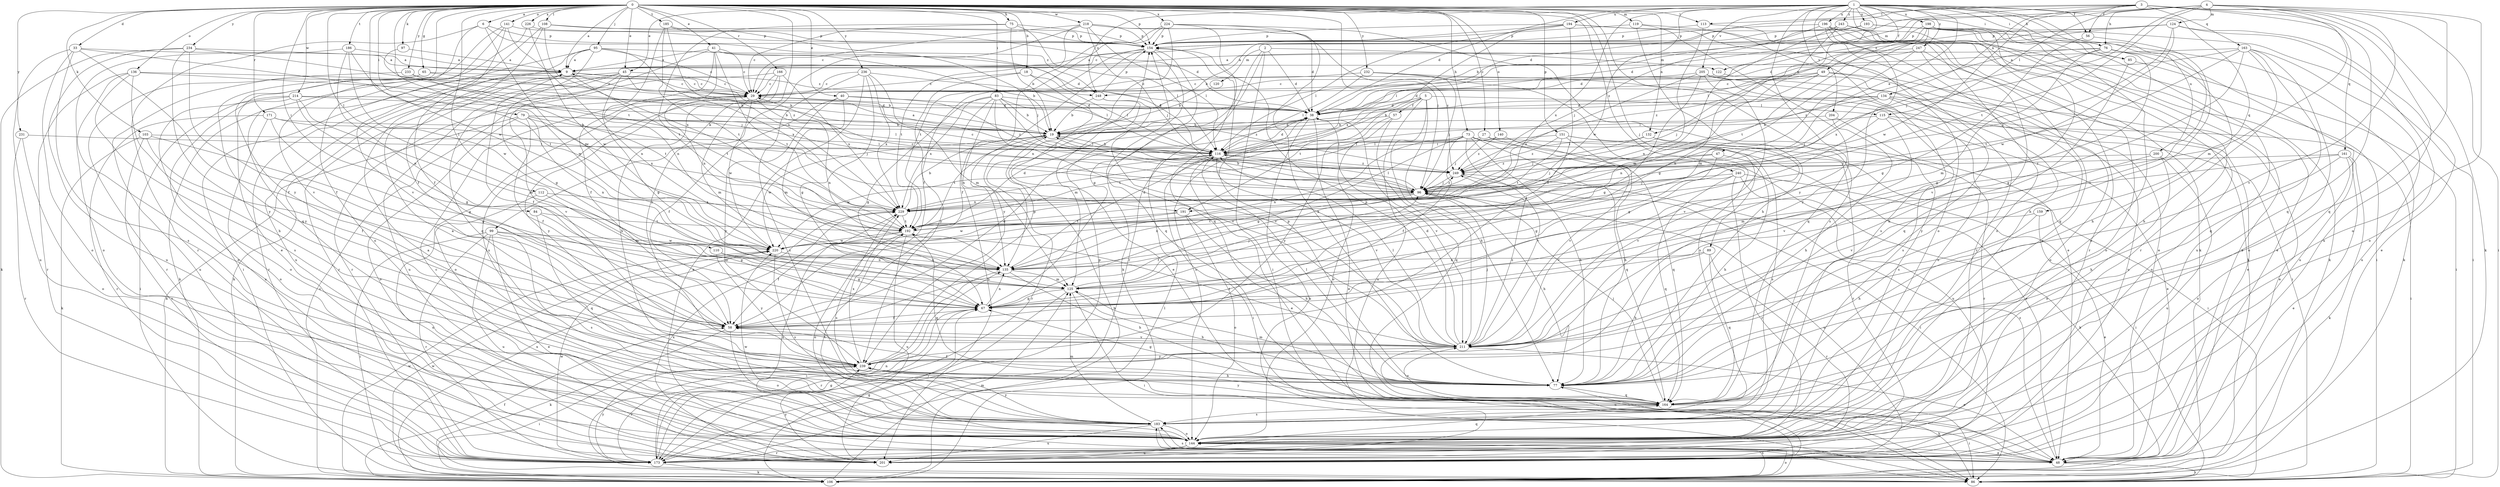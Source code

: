 strict digraph  {
0;
1;
2;
3;
4;
5;
6;
9;
18;
19;
27;
29;
33;
38;
40;
41;
45;
47;
48;
49;
56;
57;
58;
65;
67;
73;
75;
76;
77;
79;
83;
84;
85;
86;
89;
95;
96;
97;
99;
103;
106;
108;
110;
112;
113;
115;
116;
119;
120;
122;
124;
125;
132;
134;
135;
136;
140;
141;
144;
151;
154;
159;
161;
163;
164;
166;
171;
173;
183;
185;
186;
191;
192;
193;
194;
196;
198;
200;
201;
204;
205;
211;
214;
218;
220;
224;
226;
229;
231;
232;
233;
234;
236;
239;
240;
243;
247;
248;
249;
0 -> 6  [label=a];
0 -> 9  [label=a];
0 -> 18  [label=b];
0 -> 27  [label=c];
0 -> 33  [label=d];
0 -> 40  [label=e];
0 -> 41  [label=e];
0 -> 45  [label=e];
0 -> 65  [label=g];
0 -> 73  [label=h];
0 -> 75  [label=h];
0 -> 79  [label=i];
0 -> 83  [label=i];
0 -> 84  [label=i];
0 -> 85  [label=i];
0 -> 89  [label=j];
0 -> 95  [label=j];
0 -> 96  [label=j];
0 -> 97  [label=k];
0 -> 99  [label=k];
0 -> 103  [label=k];
0 -> 108  [label=l];
0 -> 110  [label=l];
0 -> 112  [label=l];
0 -> 113  [label=l];
0 -> 119  [label=m];
0 -> 132  [label=n];
0 -> 136  [label=o];
0 -> 140  [label=o];
0 -> 141  [label=o];
0 -> 151  [label=p];
0 -> 154  [label=p];
0 -> 166  [label=r];
0 -> 171  [label=r];
0 -> 183  [label=s];
0 -> 185  [label=t];
0 -> 186  [label=t];
0 -> 191  [label=t];
0 -> 214  [label=w];
0 -> 218  [label=w];
0 -> 220  [label=w];
0 -> 224  [label=x];
0 -> 226  [label=x];
0 -> 231  [label=y];
0 -> 232  [label=y];
0 -> 233  [label=y];
0 -> 234  [label=y];
0 -> 236  [label=y];
0 -> 239  [label=y];
0 -> 240  [label=z];
1 -> 38  [label=d];
1 -> 45  [label=e];
1 -> 47  [label=e];
1 -> 49  [label=f];
1 -> 56  [label=f];
1 -> 76  [label=h];
1 -> 85  [label=i];
1 -> 106  [label=k];
1 -> 132  [label=n];
1 -> 144  [label=o];
1 -> 159  [label=q];
1 -> 193  [label=u];
1 -> 194  [label=u];
1 -> 196  [label=u];
1 -> 198  [label=u];
1 -> 200  [label=u];
1 -> 204  [label=v];
1 -> 205  [label=v];
1 -> 211  [label=v];
1 -> 220  [label=w];
1 -> 229  [label=x];
1 -> 239  [label=y];
1 -> 243  [label=z];
1 -> 247  [label=z];
1 -> 248  [label=z];
2 -> 38  [label=d];
2 -> 67  [label=g];
2 -> 86  [label=i];
2 -> 120  [label=m];
2 -> 122  [label=m];
2 -> 173  [label=r];
3 -> 19  [label=b];
3 -> 38  [label=d];
3 -> 56  [label=f];
3 -> 86  [label=i];
3 -> 106  [label=k];
3 -> 113  [label=l];
3 -> 134  [label=n];
3 -> 161  [label=q];
3 -> 163  [label=q];
3 -> 164  [label=q];
3 -> 201  [label=u];
3 -> 220  [label=w];
4 -> 76  [label=h];
4 -> 96  [label=j];
4 -> 115  [label=l];
4 -> 122  [label=m];
4 -> 124  [label=m];
4 -> 125  [label=m];
4 -> 144  [label=o];
4 -> 164  [label=q];
4 -> 191  [label=t];
4 -> 211  [label=v];
4 -> 248  [label=z];
5 -> 38  [label=d];
5 -> 57  [label=f];
5 -> 77  [label=h];
5 -> 115  [label=l];
5 -> 144  [label=o];
5 -> 191  [label=t];
5 -> 201  [label=u];
5 -> 211  [label=v];
6 -> 154  [label=p];
6 -> 173  [label=r];
6 -> 211  [label=v];
6 -> 220  [label=w];
6 -> 248  [label=z];
9 -> 29  [label=c];
9 -> 58  [label=f];
9 -> 106  [label=k];
9 -> 173  [label=r];
9 -> 192  [label=t];
9 -> 248  [label=z];
18 -> 29  [label=c];
18 -> 48  [label=e];
18 -> 116  [label=l];
18 -> 239  [label=y];
19 -> 116  [label=l];
19 -> 173  [label=r];
19 -> 192  [label=t];
19 -> 220  [label=w];
27 -> 96  [label=j];
27 -> 116  [label=l];
27 -> 183  [label=s];
27 -> 211  [label=v];
29 -> 38  [label=d];
29 -> 125  [label=m];
29 -> 135  [label=n];
29 -> 144  [label=o];
29 -> 220  [label=w];
29 -> 239  [label=y];
33 -> 9  [label=a];
33 -> 58  [label=f];
33 -> 96  [label=j];
33 -> 144  [label=o];
33 -> 183  [label=s];
33 -> 201  [label=u];
38 -> 19  [label=b];
38 -> 48  [label=e];
38 -> 106  [label=k];
38 -> 211  [label=v];
40 -> 38  [label=d];
40 -> 58  [label=f];
40 -> 125  [label=m];
40 -> 239  [label=y];
40 -> 249  [label=z];
41 -> 9  [label=a];
41 -> 19  [label=b];
41 -> 29  [label=c];
41 -> 58  [label=f];
41 -> 116  [label=l];
41 -> 135  [label=n];
41 -> 164  [label=q];
41 -> 192  [label=t];
45 -> 19  [label=b];
45 -> 29  [label=c];
45 -> 67  [label=g];
45 -> 106  [label=k];
45 -> 173  [label=r];
45 -> 201  [label=u];
45 -> 211  [label=v];
47 -> 67  [label=g];
47 -> 77  [label=h];
47 -> 96  [label=j];
47 -> 249  [label=z];
48 -> 86  [label=i];
48 -> 183  [label=s];
48 -> 229  [label=x];
48 -> 249  [label=z];
49 -> 29  [label=c];
49 -> 38  [label=d];
49 -> 48  [label=e];
49 -> 96  [label=j];
49 -> 135  [label=n];
49 -> 144  [label=o];
56 -> 67  [label=g];
56 -> 77  [label=h];
57 -> 19  [label=b];
57 -> 144  [label=o];
57 -> 164  [label=q];
57 -> 239  [label=y];
58 -> 38  [label=d];
58 -> 106  [label=k];
58 -> 144  [label=o];
58 -> 211  [label=v];
65 -> 19  [label=b];
65 -> 29  [label=c];
65 -> 173  [label=r];
65 -> 239  [label=y];
67 -> 58  [label=f];
67 -> 135  [label=n];
67 -> 173  [label=r];
73 -> 48  [label=e];
73 -> 58  [label=f];
73 -> 67  [label=g];
73 -> 77  [label=h];
73 -> 116  [label=l];
73 -> 135  [label=n];
73 -> 164  [label=q];
73 -> 192  [label=t];
73 -> 201  [label=u];
73 -> 211  [label=v];
75 -> 19  [label=b];
75 -> 29  [label=c];
75 -> 116  [label=l];
75 -> 154  [label=p];
75 -> 192  [label=t];
76 -> 9  [label=a];
76 -> 67  [label=g];
76 -> 77  [label=h];
76 -> 125  [label=m];
76 -> 201  [label=u];
76 -> 229  [label=x];
76 -> 249  [label=z];
77 -> 9  [label=a];
77 -> 58  [label=f];
77 -> 67  [label=g];
77 -> 116  [label=l];
77 -> 125  [label=m];
77 -> 154  [label=p];
77 -> 164  [label=q];
79 -> 19  [label=b];
79 -> 58  [label=f];
79 -> 96  [label=j];
79 -> 106  [label=k];
79 -> 116  [label=l];
79 -> 135  [label=n];
79 -> 144  [label=o];
79 -> 229  [label=x];
83 -> 19  [label=b];
83 -> 38  [label=d];
83 -> 67  [label=g];
83 -> 96  [label=j];
83 -> 135  [label=n];
83 -> 201  [label=u];
83 -> 211  [label=v];
83 -> 229  [label=x];
83 -> 249  [label=z];
84 -> 67  [label=g];
84 -> 164  [label=q];
84 -> 192  [label=t];
85 -> 86  [label=i];
85 -> 164  [label=q];
86 -> 77  [label=h];
86 -> 220  [label=w];
89 -> 77  [label=h];
89 -> 135  [label=n];
89 -> 164  [label=q];
89 -> 173  [label=r];
95 -> 9  [label=a];
95 -> 29  [label=c];
95 -> 38  [label=d];
95 -> 67  [label=g];
95 -> 86  [label=i];
95 -> 201  [label=u];
95 -> 229  [label=x];
96 -> 19  [label=b];
96 -> 29  [label=c];
96 -> 58  [label=f];
96 -> 77  [label=h];
96 -> 116  [label=l];
96 -> 135  [label=n];
96 -> 201  [label=u];
96 -> 229  [label=x];
96 -> 249  [label=z];
97 -> 9  [label=a];
97 -> 220  [label=w];
99 -> 48  [label=e];
99 -> 86  [label=i];
99 -> 125  [label=m];
99 -> 173  [label=r];
99 -> 183  [label=s];
99 -> 201  [label=u];
99 -> 220  [label=w];
103 -> 58  [label=f];
103 -> 67  [label=g];
103 -> 106  [label=k];
103 -> 116  [label=l];
103 -> 173  [label=r];
106 -> 19  [label=b];
106 -> 29  [label=c];
106 -> 58  [label=f];
106 -> 67  [label=g];
106 -> 125  [label=m];
106 -> 144  [label=o];
106 -> 183  [label=s];
106 -> 220  [label=w];
106 -> 229  [label=x];
108 -> 38  [label=d];
108 -> 58  [label=f];
108 -> 154  [label=p];
108 -> 211  [label=v];
108 -> 229  [label=x];
110 -> 67  [label=g];
110 -> 135  [label=n];
110 -> 239  [label=y];
112 -> 125  [label=m];
112 -> 201  [label=u];
112 -> 229  [label=x];
113 -> 135  [label=n];
113 -> 154  [label=p];
113 -> 164  [label=q];
115 -> 19  [label=b];
115 -> 48  [label=e];
115 -> 67  [label=g];
115 -> 86  [label=i];
115 -> 211  [label=v];
116 -> 9  [label=a];
116 -> 19  [label=b];
116 -> 38  [label=d];
116 -> 48  [label=e];
116 -> 86  [label=i];
116 -> 211  [label=v];
116 -> 220  [label=w];
116 -> 249  [label=z];
119 -> 77  [label=h];
119 -> 154  [label=p];
119 -> 164  [label=q];
119 -> 183  [label=s];
120 -> 19  [label=b];
122 -> 29  [label=c];
122 -> 183  [label=s];
124 -> 38  [label=d];
124 -> 48  [label=e];
124 -> 116  [label=l];
124 -> 144  [label=o];
124 -> 154  [label=p];
124 -> 220  [label=w];
124 -> 229  [label=x];
125 -> 67  [label=g];
125 -> 77  [label=h];
125 -> 86  [label=i];
125 -> 96  [label=j];
125 -> 173  [label=r];
132 -> 96  [label=j];
132 -> 116  [label=l];
132 -> 173  [label=r];
132 -> 211  [label=v];
134 -> 19  [label=b];
134 -> 38  [label=d];
134 -> 48  [label=e];
134 -> 96  [label=j];
134 -> 116  [label=l];
134 -> 144  [label=o];
134 -> 239  [label=y];
135 -> 38  [label=d];
135 -> 77  [label=h];
135 -> 86  [label=i];
135 -> 125  [label=m];
136 -> 19  [label=b];
136 -> 29  [label=c];
136 -> 77  [label=h];
136 -> 144  [label=o];
136 -> 173  [label=r];
136 -> 183  [label=s];
140 -> 116  [label=l];
140 -> 164  [label=q];
140 -> 249  [label=z];
141 -> 48  [label=e];
141 -> 58  [label=f];
141 -> 135  [label=n];
141 -> 144  [label=o];
141 -> 154  [label=p];
144 -> 29  [label=c];
144 -> 48  [label=e];
144 -> 164  [label=q];
144 -> 173  [label=r];
144 -> 192  [label=t];
144 -> 201  [label=u];
144 -> 220  [label=w];
151 -> 77  [label=h];
151 -> 86  [label=i];
151 -> 116  [label=l];
151 -> 173  [label=r];
151 -> 192  [label=t];
151 -> 249  [label=z];
154 -> 9  [label=a];
154 -> 58  [label=f];
154 -> 106  [label=k];
154 -> 164  [label=q];
154 -> 239  [label=y];
159 -> 48  [label=e];
159 -> 77  [label=h];
159 -> 192  [label=t];
161 -> 48  [label=e];
161 -> 77  [label=h];
161 -> 106  [label=k];
161 -> 125  [label=m];
161 -> 144  [label=o];
161 -> 249  [label=z];
163 -> 9  [label=a];
163 -> 38  [label=d];
163 -> 67  [label=g];
163 -> 77  [label=h];
163 -> 144  [label=o];
163 -> 164  [label=q];
163 -> 192  [label=t];
163 -> 201  [label=u];
164 -> 86  [label=i];
164 -> 96  [label=j];
164 -> 183  [label=s];
164 -> 211  [label=v];
164 -> 239  [label=y];
166 -> 29  [label=c];
166 -> 77  [label=h];
166 -> 173  [label=r];
166 -> 183  [label=s];
166 -> 229  [label=x];
171 -> 19  [label=b];
171 -> 67  [label=g];
171 -> 144  [label=o];
171 -> 173  [label=r];
171 -> 249  [label=z];
173 -> 67  [label=g];
173 -> 106  [label=k];
173 -> 116  [label=l];
173 -> 135  [label=n];
173 -> 154  [label=p];
173 -> 220  [label=w];
173 -> 239  [label=y];
183 -> 9  [label=a];
183 -> 86  [label=i];
183 -> 125  [label=m];
183 -> 144  [label=o];
183 -> 201  [label=u];
183 -> 239  [label=y];
185 -> 96  [label=j];
185 -> 135  [label=n];
185 -> 154  [label=p];
185 -> 192  [label=t];
185 -> 229  [label=x];
186 -> 9  [label=a];
186 -> 135  [label=n];
186 -> 144  [label=o];
186 -> 192  [label=t];
186 -> 220  [label=w];
191 -> 77  [label=h];
191 -> 144  [label=o];
191 -> 192  [label=t];
191 -> 220  [label=w];
192 -> 38  [label=d];
192 -> 58  [label=f];
192 -> 144  [label=o];
192 -> 164  [label=q];
192 -> 201  [label=u];
192 -> 220  [label=w];
193 -> 29  [label=c];
193 -> 48  [label=e];
193 -> 106  [label=k];
193 -> 116  [label=l];
193 -> 154  [label=p];
193 -> 173  [label=r];
194 -> 19  [label=b];
194 -> 48  [label=e];
194 -> 58  [label=f];
194 -> 116  [label=l];
194 -> 154  [label=p];
194 -> 173  [label=r];
194 -> 229  [label=x];
196 -> 86  [label=i];
196 -> 96  [label=j];
196 -> 106  [label=k];
196 -> 144  [label=o];
196 -> 154  [label=p];
196 -> 173  [label=r];
196 -> 183  [label=s];
196 -> 239  [label=y];
198 -> 38  [label=d];
198 -> 86  [label=i];
198 -> 125  [label=m];
198 -> 144  [label=o];
198 -> 154  [label=p];
198 -> 192  [label=t];
198 -> 201  [label=u];
198 -> 211  [label=v];
200 -> 144  [label=o];
200 -> 201  [label=u];
200 -> 211  [label=v];
200 -> 249  [label=z];
201 -> 229  [label=x];
201 -> 239  [label=y];
204 -> 19  [label=b];
204 -> 77  [label=h];
204 -> 183  [label=s];
205 -> 29  [label=c];
205 -> 67  [label=g];
205 -> 144  [label=o];
205 -> 183  [label=s];
205 -> 201  [label=u];
205 -> 211  [label=v];
205 -> 229  [label=x];
211 -> 38  [label=d];
211 -> 48  [label=e];
211 -> 96  [label=j];
211 -> 116  [label=l];
211 -> 154  [label=p];
211 -> 192  [label=t];
211 -> 201  [label=u];
211 -> 239  [label=y];
211 -> 249  [label=z];
214 -> 19  [label=b];
214 -> 38  [label=d];
214 -> 67  [label=g];
214 -> 86  [label=i];
214 -> 125  [label=m];
214 -> 144  [label=o];
214 -> 201  [label=u];
218 -> 29  [label=c];
218 -> 38  [label=d];
218 -> 96  [label=j];
218 -> 116  [label=l];
218 -> 154  [label=p];
218 -> 192  [label=t];
218 -> 239  [label=y];
218 -> 249  [label=z];
220 -> 135  [label=n];
220 -> 183  [label=s];
224 -> 48  [label=e];
224 -> 58  [label=f];
224 -> 77  [label=h];
224 -> 135  [label=n];
224 -> 154  [label=p];
224 -> 164  [label=q];
224 -> 192  [label=t];
226 -> 154  [label=p];
226 -> 164  [label=q];
226 -> 220  [label=w];
229 -> 19  [label=b];
229 -> 183  [label=s];
229 -> 192  [label=t];
231 -> 116  [label=l];
231 -> 144  [label=o];
231 -> 173  [label=r];
232 -> 29  [label=c];
232 -> 86  [label=i];
232 -> 96  [label=j];
232 -> 116  [label=l];
232 -> 183  [label=s];
233 -> 29  [label=c];
233 -> 192  [label=t];
233 -> 201  [label=u];
234 -> 9  [label=a];
234 -> 58  [label=f];
234 -> 106  [label=k];
234 -> 201  [label=u];
234 -> 239  [label=y];
234 -> 249  [label=z];
236 -> 29  [label=c];
236 -> 48  [label=e];
236 -> 67  [label=g];
236 -> 116  [label=l];
236 -> 125  [label=m];
236 -> 183  [label=s];
236 -> 229  [label=x];
239 -> 77  [label=h];
239 -> 86  [label=i];
239 -> 154  [label=p];
239 -> 173  [label=r];
239 -> 229  [label=x];
240 -> 86  [label=i];
240 -> 96  [label=j];
240 -> 106  [label=k];
240 -> 164  [label=q];
240 -> 173  [label=r];
240 -> 211  [label=v];
243 -> 48  [label=e];
243 -> 67  [label=g];
243 -> 106  [label=k];
243 -> 125  [label=m];
243 -> 154  [label=p];
247 -> 9  [label=a];
247 -> 77  [label=h];
247 -> 135  [label=n];
247 -> 144  [label=o];
247 -> 249  [label=z];
248 -> 19  [label=b];
248 -> 125  [label=m];
248 -> 154  [label=p];
248 -> 211  [label=v];
249 -> 29  [label=c];
249 -> 86  [label=i];
249 -> 96  [label=j];
}
